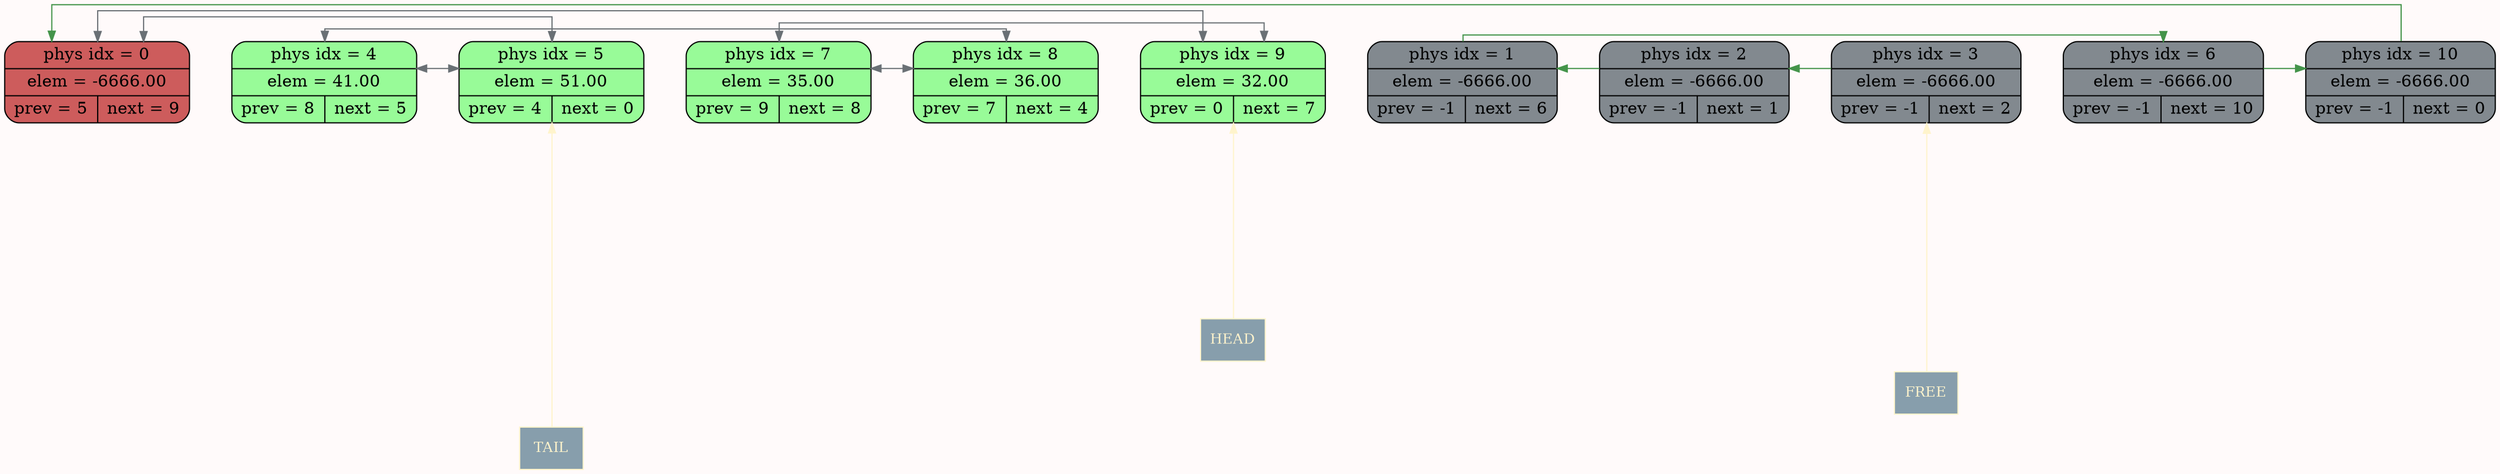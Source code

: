 digraph G{
 rankdir=LR;
 splines=ortho;
 graph [bgcolor="#FFFAFA", nodesep = 0.5];
subgraph system {
 0[shape="Mrecord", style="filled", fillcolor="#CD5C5C", color = "#000000", penwidth=1.0, label="phys idx = 0 | elem = -6666.00 | {prev = 5 | next = 9}"];
 4[shape="Mrecord", style="filled", fillcolor="#98FB98", color = "#000000", penwidth=1.0, label="phys idx = 4 | elem = 41.00 | {prev = 8 | next = 5}"];
 5[shape="Mrecord", style="filled", fillcolor="#98FB98", color = "#000000", penwidth=1.0, label="phys idx = 5 | elem = 51.00 | {prev = 4 | next = 0}"];
 7[shape="Mrecord", style="filled", fillcolor="#98FB98", color = "#000000", penwidth=1.0, label="phys idx = 7 | elem = 35.00 | {prev = 9 | next = 8}"];
 8[shape="Mrecord", style="filled", fillcolor="#98FB98", color = "#000000", penwidth=1.0, label="phys idx = 8 | elem = 36.00 | {prev = 7 | next = 4}"];
 9[shape="Mrecord", style="filled", fillcolor="#98FB98", color = "#000000", penwidth=1.0, label="phys idx = 9 | elem = 32.00 | {prev = 0 | next = 7}"];
 1[shape="Mrecord", style="filled", fillcolor="#82898F", color = "#000000", penwidth=1.0, label="phys idx = 1 | elem = -6666.00 | {prev = -1 | next = 6} "];
 2[shape="Mrecord", style="filled", fillcolor="#82898F", color = "#000000", penwidth=1.0, label="phys idx = 2 | elem = -6666.00 | {prev = -1 | next = 1} "];
 3[shape="Mrecord", style="filled", fillcolor="#82898F", color = "#000000", penwidth=1.0, label="phys idx = 3 | elem = -6666.00 | {prev = -1 | next = 2} "];
 6[shape="Mrecord", style="filled", fillcolor="#82898F", color = "#000000", penwidth=1.0, label="phys idx = 6 | elem = -6666.00 | {prev = -1 | next = 10} "];
 10[shape="Mrecord", style="filled", fillcolor="#82898F", color = "#000000", penwidth=1.0, label="phys idx = 10 | elem = -6666.00 | {prev = -1 | next = 0} "];
 0 -> 4 [style="invis", weight=10000]
 4 -> 5 [style="invis", weight=10000]
 5 -> 7 [style="invis", weight=10000]
 7 -> 8 [style="invis", weight=10000]
 8 -> 9 [style="invis", weight=10000]
 9 -> 1 [style="invis", weight=10000]
 1 -> 2 [style="invis", weight=10000]
 2 -> 3 [style="invis", weight=10000]
 3 -> 6 [style="invis", weight=10000]
 6 -> 10 [style="invis", weight=10000]
 0 -> 9 [color = "#6A7075", penwidth = 1, arrowsize = 0.85, dir=both, weight=0]
 1 -> 6 [color = "#44944A", penwidth = 1, arrowsize = 0.85, weight=0]
 2 -> 1 [color = "#44944A", penwidth = 1, arrowsize = 0.85, weight=0]
 3 -> 2 [color = "#44944A", penwidth = 1, arrowsize = 0.85, weight=0]
 4 -> 5 [color = "#6A7075", penwidth = 1, arrowsize = 0.85, dir=both, weight=0]
 5 -> 0 [color = "#6A7075", penwidth = 1, arrowsize = 0.85, dir=both, weight=0]
 6 -> 10 [color = "#44944A", penwidth = 1, arrowsize = 0.85, weight=0]
 7 -> 8 [color = "#6A7075", penwidth = 1, arrowsize = 0.85, dir=both, weight=0]
 8 -> 4 [color = "#6A7075", penwidth = 1, arrowsize = 0.85, dir=both, weight=0]
 9 -> 7 [color = "#6A7075", penwidth = 1, arrowsize = 0.85, dir=both, weight=0]
 10 -> 0 [color = "#44944A", penwidth = 1, arrowsize = 0.85, weight=0]
}
subgraph gr1{
 head_label [shape=box, style="filled", fillcolor="#879eac", color="#FFF4CC", fontcolor="#FFF4CC", fontsize=12, label="HEAD"]
 tail_label [shape=box, style="filled", fillcolor="#879eac", color="#FFF4CC", fontcolor="#FFF4CC", fontsize=12, label="TAIL"]
 free_label [shape=box, style="filled", fillcolor="#879eac", color="#FFF4CC", fontcolor="#FFF4CC", fontsize=12, label="FREE"]
{rank=same; 9; head_label;}{rank=same; 5; tail_label;}{rank=same; 3; free_label;}head_label -> 9 [color="#FFF4CC", penwidth=1, arrowsize=0.85, style="solid", constraint=false, weight=0]
tail_label -> 5 [color="#FFF4CC", penwidth=1, arrowsize=0.85, style="solid", constraint=false, weight=0]
free_label -> 3 [color="#FFF4CC", penwidth=1, arrowsize=0.85, style="solid", constraint=false, weight=0]
}
}
